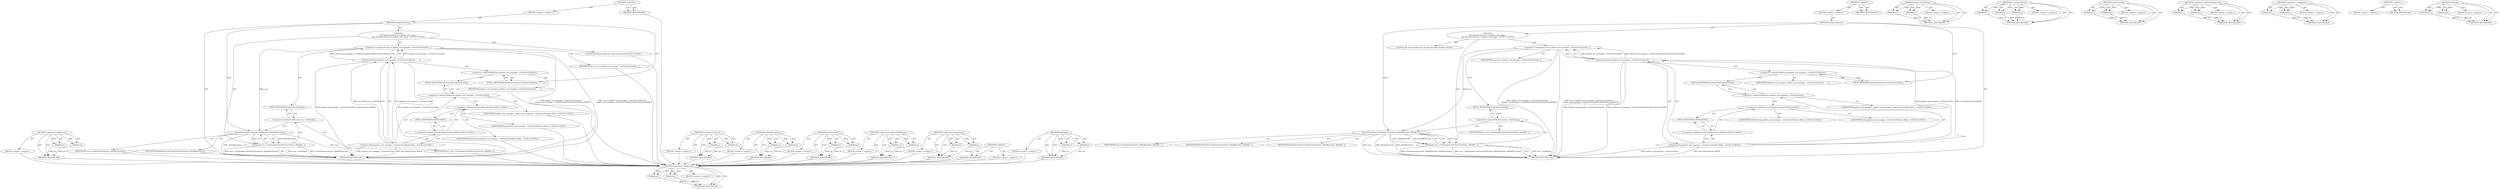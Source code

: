digraph "SetImage" {
vulnerable_72 [label=<(METHOD,&lt;operator&gt;.fieldAccess)>];
vulnerable_73 [label=<(PARAM,p1)>];
vulnerable_74 [label=<(PARAM,p2)>];
vulnerable_75 [label=<(BLOCK,&lt;empty&gt;,&lt;empty&gt;)>];
vulnerable_76 [label=<(METHOD_RETURN,ANY)>];
vulnerable_6 [label=<(METHOD,&lt;global&gt;)<SUB>1</SUB>>];
vulnerable_7 [label=<(BLOCK,&lt;empty&gt;,&lt;empty&gt;)<SUB>1</SUB>>];
vulnerable_8 [label=<(METHOD,UpdateTrayIcon)<SUB>1</SUB>>];
vulnerable_9 [label="<(BLOCK,{
   gfx::VectorIconId icon = palette_tool_mana...,{
   gfx::VectorIconId icon = palette_tool_mana...)<SUB>1</SUB>>"];
vulnerable_10 [label="<(LOCAL,gfx.VectorIconId icon: gfx.VectorIconId)<SUB>2</SUB>>"];
vulnerable_11 [label=<(&lt;operator&gt;.assignment,icon = palette_tool_manager_-&gt;GetActiveTrayIcon...)<SUB>2</SUB>>];
vulnerable_12 [label=<(IDENTIFIER,icon,icon = palette_tool_manager_-&gt;GetActiveTrayIcon...)<SUB>2</SUB>>];
vulnerable_13 [label=<(GetActiveTrayIcon,palette_tool_manager_-&gt;GetActiveTrayIcon(
     ...)<SUB>2</SUB>>];
vulnerable_14 [label=<(&lt;operator&gt;.indirectFieldAccess,palette_tool_manager_-&gt;GetActiveTrayIcon)<SUB>2</SUB>>];
vulnerable_15 [label=<(IDENTIFIER,palette_tool_manager_,palette_tool_manager_-&gt;GetActiveTrayIcon(
     ...)<SUB>2</SUB>>];
vulnerable_16 [label=<(FIELD_IDENTIFIER,GetActiveTrayIcon,GetActiveTrayIcon)<SUB>2</SUB>>];
vulnerable_17 [label="<(GetActiveTool,palette_tool_manager_-&gt;GetActiveTool(ash::Palet...)<SUB>3</SUB>>"];
vulnerable_18 [label=<(&lt;operator&gt;.indirectFieldAccess,palette_tool_manager_-&gt;GetActiveTool)<SUB>3</SUB>>];
vulnerable_19 [label="<(IDENTIFIER,palette_tool_manager_,palette_tool_manager_-&gt;GetActiveTool(ash::Palet...)<SUB>3</SUB>>"];
vulnerable_20 [label=<(FIELD_IDENTIFIER,GetActiveTool,GetActiveTool)<SUB>3</SUB>>];
vulnerable_21 [label="<(&lt;operator&gt;.fieldAccess,ash::PaletteGroup::MODE)<SUB>3</SUB>>"];
vulnerable_22 [label="<(&lt;operator&gt;.fieldAccess,ash::PaletteGroup)<SUB>3</SUB>>"];
vulnerable_23 [label="<(IDENTIFIER,ash,palette_tool_manager_-&gt;GetActiveTool(ash::Palet...)<SUB>3</SUB>>"];
vulnerable_24 [label="<(IDENTIFIER,PaletteGroup,palette_tool_manager_-&gt;GetActiveTool(ash::Palet...)<SUB>3</SUB>>"];
vulnerable_25 [label=<(FIELD_IDENTIFIER,MODE,MODE)<SUB>3</SUB>>];
vulnerable_26 [label=<(SetImage,icon_-&gt;SetImage(CreateVectorIcon(icon, kShelfIc...)<SUB>4</SUB>>];
vulnerable_27 [label=<(&lt;operator&gt;.indirectFieldAccess,icon_-&gt;SetImage)<SUB>4</SUB>>];
vulnerable_28 [label=<(IDENTIFIER,icon_,icon_-&gt;SetImage(CreateVectorIcon(icon, kShelfIc...)<SUB>4</SUB>>];
vulnerable_29 [label=<(FIELD_IDENTIFIER,SetImage,SetImage)<SUB>4</SUB>>];
vulnerable_30 [label=<(CreateVectorIcon,CreateVectorIcon(icon, kShelfIconColor))<SUB>4</SUB>>];
vulnerable_31 [label=<(IDENTIFIER,icon,CreateVectorIcon(icon, kShelfIconColor))<SUB>4</SUB>>];
vulnerable_32 [label=<(IDENTIFIER,kShelfIconColor,CreateVectorIcon(icon, kShelfIconColor))<SUB>4</SUB>>];
vulnerable_33 [label=<(METHOD_RETURN,void)<SUB>1</SUB>>];
vulnerable_35 [label=<(METHOD_RETURN,ANY)<SUB>1</SUB>>];
vulnerable_57 [label=<(METHOD,GetActiveTrayIcon)>];
vulnerable_58 [label=<(PARAM,p1)>];
vulnerable_59 [label=<(PARAM,p2)>];
vulnerable_60 [label=<(BLOCK,&lt;empty&gt;,&lt;empty&gt;)>];
vulnerable_61 [label=<(METHOD_RETURN,ANY)>];
vulnerable_82 [label=<(METHOD,CreateVectorIcon)>];
vulnerable_83 [label=<(PARAM,p1)>];
vulnerable_84 [label=<(PARAM,p2)>];
vulnerable_85 [label=<(BLOCK,&lt;empty&gt;,&lt;empty&gt;)>];
vulnerable_86 [label=<(METHOD_RETURN,ANY)>];
vulnerable_67 [label=<(METHOD,GetActiveTool)>];
vulnerable_68 [label=<(PARAM,p1)>];
vulnerable_69 [label=<(PARAM,p2)>];
vulnerable_70 [label=<(BLOCK,&lt;empty&gt;,&lt;empty&gt;)>];
vulnerable_71 [label=<(METHOD_RETURN,ANY)>];
vulnerable_62 [label=<(METHOD,&lt;operator&gt;.indirectFieldAccess)>];
vulnerable_63 [label=<(PARAM,p1)>];
vulnerable_64 [label=<(PARAM,p2)>];
vulnerable_65 [label=<(BLOCK,&lt;empty&gt;,&lt;empty&gt;)>];
vulnerable_66 [label=<(METHOD_RETURN,ANY)>];
vulnerable_52 [label=<(METHOD,&lt;operator&gt;.assignment)>];
vulnerable_53 [label=<(PARAM,p1)>];
vulnerable_54 [label=<(PARAM,p2)>];
vulnerable_55 [label=<(BLOCK,&lt;empty&gt;,&lt;empty&gt;)>];
vulnerable_56 [label=<(METHOD_RETURN,ANY)>];
vulnerable_46 [label=<(METHOD,&lt;global&gt;)<SUB>1</SUB>>];
vulnerable_47 [label=<(BLOCK,&lt;empty&gt;,&lt;empty&gt;)>];
vulnerable_48 [label=<(METHOD_RETURN,ANY)>];
vulnerable_77 [label=<(METHOD,SetImage)>];
vulnerable_78 [label=<(PARAM,p1)>];
vulnerable_79 [label=<(PARAM,p2)>];
vulnerable_80 [label=<(BLOCK,&lt;empty&gt;,&lt;empty&gt;)>];
vulnerable_81 [label=<(METHOD_RETURN,ANY)>];
fixed_73 [label=<(METHOD,&lt;operator&gt;.fieldAccess)>];
fixed_74 [label=<(PARAM,p1)>];
fixed_75 [label=<(PARAM,p2)>];
fixed_76 [label=<(BLOCK,&lt;empty&gt;,&lt;empty&gt;)>];
fixed_77 [label=<(METHOD_RETURN,ANY)>];
fixed_6 [label=<(METHOD,&lt;global&gt;)<SUB>1</SUB>>];
fixed_7 [label=<(BLOCK,&lt;empty&gt;,&lt;empty&gt;)<SUB>1</SUB>>];
fixed_8 [label=<(METHOD,UpdateTrayIcon)<SUB>1</SUB>>];
fixed_9 [label="<(BLOCK,{
   gfx::VectorIconId icon = palette_tool_mana...,{
   gfx::VectorIconId icon = palette_tool_mana...)<SUB>1</SUB>>"];
fixed_10 [label="<(LOCAL,gfx.VectorIconId icon: gfx.VectorIconId)<SUB>2</SUB>>"];
fixed_11 [label=<(&lt;operator&gt;.assignment,icon = palette_tool_manager_-&gt;GetActiveTrayIcon...)<SUB>2</SUB>>];
fixed_12 [label=<(IDENTIFIER,icon,icon = palette_tool_manager_-&gt;GetActiveTrayIcon...)<SUB>2</SUB>>];
fixed_13 [label=<(GetActiveTrayIcon,palette_tool_manager_-&gt;GetActiveTrayIcon(
     ...)<SUB>2</SUB>>];
fixed_14 [label=<(&lt;operator&gt;.indirectFieldAccess,palette_tool_manager_-&gt;GetActiveTrayIcon)<SUB>2</SUB>>];
fixed_15 [label=<(IDENTIFIER,palette_tool_manager_,palette_tool_manager_-&gt;GetActiveTrayIcon(
     ...)<SUB>2</SUB>>];
fixed_16 [label=<(FIELD_IDENTIFIER,GetActiveTrayIcon,GetActiveTrayIcon)<SUB>2</SUB>>];
fixed_17 [label="<(GetActiveTool,palette_tool_manager_-&gt;GetActiveTool(ash::Palet...)<SUB>3</SUB>>"];
fixed_18 [label=<(&lt;operator&gt;.indirectFieldAccess,palette_tool_manager_-&gt;GetActiveTool)<SUB>3</SUB>>];
fixed_19 [label="<(IDENTIFIER,palette_tool_manager_,palette_tool_manager_-&gt;GetActiveTool(ash::Palet...)<SUB>3</SUB>>"];
fixed_20 [label=<(FIELD_IDENTIFIER,GetActiveTool,GetActiveTool)<SUB>3</SUB>>];
fixed_21 [label="<(&lt;operator&gt;.fieldAccess,ash::PaletteGroup::MODE)<SUB>3</SUB>>"];
fixed_22 [label="<(&lt;operator&gt;.fieldAccess,ash::PaletteGroup)<SUB>3</SUB>>"];
fixed_23 [label="<(IDENTIFIER,ash,palette_tool_manager_-&gt;GetActiveTool(ash::Palet...)<SUB>3</SUB>>"];
fixed_24 [label="<(IDENTIFIER,PaletteGroup,palette_tool_manager_-&gt;GetActiveTool(ash::Palet...)<SUB>3</SUB>>"];
fixed_25 [label=<(FIELD_IDENTIFIER,MODE,MODE)<SUB>3</SUB>>];
fixed_26 [label=<(SetImage,icon_-&gt;SetImage(CreateVectorIcon(icon, kShelfIc...)<SUB>4</SUB>>];
fixed_27 [label=<(&lt;operator&gt;.indirectFieldAccess,icon_-&gt;SetImage)<SUB>4</SUB>>];
fixed_28 [label=<(IDENTIFIER,icon_,icon_-&gt;SetImage(CreateVectorIcon(icon, kShelfIc...)<SUB>4</SUB>>];
fixed_29 [label=<(FIELD_IDENTIFIER,SetImage,SetImage)<SUB>4</SUB>>];
fixed_30 [label=<(CreateVectorIcon,CreateVectorIcon(icon, kShelfIconSize, kShelfIc...)<SUB>4</SUB>>];
fixed_31 [label=<(IDENTIFIER,icon,CreateVectorIcon(icon, kShelfIconSize, kShelfIc...)<SUB>4</SUB>>];
fixed_32 [label=<(IDENTIFIER,kShelfIconSize,CreateVectorIcon(icon, kShelfIconSize, kShelfIc...)<SUB>4</SUB>>];
fixed_33 [label=<(IDENTIFIER,kShelfIconColor,CreateVectorIcon(icon, kShelfIconSize, kShelfIc...)<SUB>4</SUB>>];
fixed_34 [label=<(METHOD_RETURN,void)<SUB>1</SUB>>];
fixed_36 [label=<(METHOD_RETURN,ANY)<SUB>1</SUB>>];
fixed_58 [label=<(METHOD,GetActiveTrayIcon)>];
fixed_59 [label=<(PARAM,p1)>];
fixed_60 [label=<(PARAM,p2)>];
fixed_61 [label=<(BLOCK,&lt;empty&gt;,&lt;empty&gt;)>];
fixed_62 [label=<(METHOD_RETURN,ANY)>];
fixed_83 [label=<(METHOD,CreateVectorIcon)>];
fixed_84 [label=<(PARAM,p1)>];
fixed_85 [label=<(PARAM,p2)>];
fixed_86 [label=<(PARAM,p3)>];
fixed_87 [label=<(BLOCK,&lt;empty&gt;,&lt;empty&gt;)>];
fixed_88 [label=<(METHOD_RETURN,ANY)>];
fixed_68 [label=<(METHOD,GetActiveTool)>];
fixed_69 [label=<(PARAM,p1)>];
fixed_70 [label=<(PARAM,p2)>];
fixed_71 [label=<(BLOCK,&lt;empty&gt;,&lt;empty&gt;)>];
fixed_72 [label=<(METHOD_RETURN,ANY)>];
fixed_63 [label=<(METHOD,&lt;operator&gt;.indirectFieldAccess)>];
fixed_64 [label=<(PARAM,p1)>];
fixed_65 [label=<(PARAM,p2)>];
fixed_66 [label=<(BLOCK,&lt;empty&gt;,&lt;empty&gt;)>];
fixed_67 [label=<(METHOD_RETURN,ANY)>];
fixed_53 [label=<(METHOD,&lt;operator&gt;.assignment)>];
fixed_54 [label=<(PARAM,p1)>];
fixed_55 [label=<(PARAM,p2)>];
fixed_56 [label=<(BLOCK,&lt;empty&gt;,&lt;empty&gt;)>];
fixed_57 [label=<(METHOD_RETURN,ANY)>];
fixed_47 [label=<(METHOD,&lt;global&gt;)<SUB>1</SUB>>];
fixed_48 [label=<(BLOCK,&lt;empty&gt;,&lt;empty&gt;)>];
fixed_49 [label=<(METHOD_RETURN,ANY)>];
fixed_78 [label=<(METHOD,SetImage)>];
fixed_79 [label=<(PARAM,p1)>];
fixed_80 [label=<(PARAM,p2)>];
fixed_81 [label=<(BLOCK,&lt;empty&gt;,&lt;empty&gt;)>];
fixed_82 [label=<(METHOD_RETURN,ANY)>];
vulnerable_72 -> vulnerable_73  [key=0, label="AST: "];
vulnerable_72 -> vulnerable_73  [key=1, label="DDG: "];
vulnerable_72 -> vulnerable_75  [key=0, label="AST: "];
vulnerable_72 -> vulnerable_74  [key=0, label="AST: "];
vulnerable_72 -> vulnerable_74  [key=1, label="DDG: "];
vulnerable_72 -> vulnerable_76  [key=0, label="AST: "];
vulnerable_72 -> vulnerable_76  [key=1, label="CFG: "];
vulnerable_73 -> vulnerable_76  [key=0, label="DDG: p1"];
vulnerable_74 -> vulnerable_76  [key=0, label="DDG: p2"];
vulnerable_75 -> fixed_73  [key=0];
vulnerable_76 -> fixed_73  [key=0];
vulnerable_6 -> vulnerable_7  [key=0, label="AST: "];
vulnerable_6 -> vulnerable_35  [key=0, label="AST: "];
vulnerable_6 -> vulnerable_35  [key=1, label="CFG: "];
vulnerable_7 -> vulnerable_8  [key=0, label="AST: "];
vulnerable_8 -> vulnerable_9  [key=0, label="AST: "];
vulnerable_8 -> vulnerable_33  [key=0, label="AST: "];
vulnerable_8 -> vulnerable_16  [key=0, label="CFG: "];
vulnerable_8 -> vulnerable_30  [key=0, label="DDG: "];
vulnerable_9 -> vulnerable_10  [key=0, label="AST: "];
vulnerable_9 -> vulnerable_11  [key=0, label="AST: "];
vulnerable_9 -> vulnerable_26  [key=0, label="AST: "];
vulnerable_10 -> fixed_73  [key=0];
vulnerable_11 -> vulnerable_12  [key=0, label="AST: "];
vulnerable_11 -> vulnerable_13  [key=0, label="AST: "];
vulnerable_11 -> vulnerable_29  [key=0, label="CFG: "];
vulnerable_11 -> vulnerable_33  [key=0, label="DDG: palette_tool_manager_-&gt;GetActiveTrayIcon(
       palette_tool_manager_-&gt;GetActiveTool(ash::PaletteGroup::MODE))"];
vulnerable_11 -> vulnerable_33  [key=1, label="DDG: icon = palette_tool_manager_-&gt;GetActiveTrayIcon(
       palette_tool_manager_-&gt;GetActiveTool(ash::PaletteGroup::MODE))"];
vulnerable_11 -> vulnerable_30  [key=0, label="DDG: icon"];
vulnerable_12 -> fixed_73  [key=0];
vulnerable_13 -> vulnerable_14  [key=0, label="AST: "];
vulnerable_13 -> vulnerable_17  [key=0, label="AST: "];
vulnerable_13 -> vulnerable_11  [key=0, label="CFG: "];
vulnerable_13 -> vulnerable_11  [key=1, label="DDG: palette_tool_manager_-&gt;GetActiveTrayIcon"];
vulnerable_13 -> vulnerable_11  [key=2, label="DDG: palette_tool_manager_-&gt;GetActiveTool(ash::PaletteGroup::MODE)"];
vulnerable_13 -> vulnerable_33  [key=0, label="DDG: palette_tool_manager_-&gt;GetActiveTrayIcon"];
vulnerable_13 -> vulnerable_33  [key=1, label="DDG: palette_tool_manager_-&gt;GetActiveTool(ash::PaletteGroup::MODE)"];
vulnerable_14 -> vulnerable_15  [key=0, label="AST: "];
vulnerable_14 -> vulnerable_16  [key=0, label="AST: "];
vulnerable_14 -> vulnerable_20  [key=0, label="CFG: "];
vulnerable_15 -> fixed_73  [key=0];
vulnerable_16 -> vulnerable_14  [key=0, label="CFG: "];
vulnerable_17 -> vulnerable_18  [key=0, label="AST: "];
vulnerable_17 -> vulnerable_21  [key=0, label="AST: "];
vulnerable_17 -> vulnerable_13  [key=0, label="CFG: "];
vulnerable_17 -> vulnerable_13  [key=1, label="DDG: palette_tool_manager_-&gt;GetActiveTool"];
vulnerable_17 -> vulnerable_13  [key=2, label="DDG: ash::PaletteGroup::MODE"];
vulnerable_17 -> vulnerable_33  [key=0, label="DDG: palette_tool_manager_-&gt;GetActiveTool"];
vulnerable_17 -> vulnerable_33  [key=1, label="DDG: ash::PaletteGroup::MODE"];
vulnerable_18 -> vulnerable_19  [key=0, label="AST: "];
vulnerable_18 -> vulnerable_20  [key=0, label="AST: "];
vulnerable_18 -> vulnerable_22  [key=0, label="CFG: "];
vulnerable_19 -> fixed_73  [key=0];
vulnerable_20 -> vulnerable_18  [key=0, label="CFG: "];
vulnerable_21 -> vulnerable_22  [key=0, label="AST: "];
vulnerable_21 -> vulnerable_25  [key=0, label="AST: "];
vulnerable_21 -> vulnerable_17  [key=0, label="CFG: "];
vulnerable_22 -> vulnerable_23  [key=0, label="AST: "];
vulnerable_22 -> vulnerable_24  [key=0, label="AST: "];
vulnerable_22 -> vulnerable_25  [key=0, label="CFG: "];
vulnerable_23 -> fixed_73  [key=0];
vulnerable_24 -> fixed_73  [key=0];
vulnerable_25 -> vulnerable_21  [key=0, label="CFG: "];
vulnerable_26 -> vulnerable_27  [key=0, label="AST: "];
vulnerable_26 -> vulnerable_30  [key=0, label="AST: "];
vulnerable_26 -> vulnerable_33  [key=0, label="CFG: "];
vulnerable_26 -> vulnerable_33  [key=1, label="DDG: icon_-&gt;SetImage"];
vulnerable_26 -> vulnerable_33  [key=2, label="DDG: CreateVectorIcon(icon, kShelfIconColor)"];
vulnerable_26 -> vulnerable_33  [key=3, label="DDG: icon_-&gt;SetImage(CreateVectorIcon(icon, kShelfIconColor))"];
vulnerable_27 -> vulnerable_28  [key=0, label="AST: "];
vulnerable_27 -> vulnerable_29  [key=0, label="AST: "];
vulnerable_27 -> vulnerable_30  [key=0, label="CFG: "];
vulnerable_28 -> fixed_73  [key=0];
vulnerable_29 -> vulnerable_27  [key=0, label="CFG: "];
vulnerable_30 -> vulnerable_31  [key=0, label="AST: "];
vulnerable_30 -> vulnerable_32  [key=0, label="AST: "];
vulnerable_30 -> vulnerable_26  [key=0, label="CFG: "];
vulnerable_30 -> vulnerable_26  [key=1, label="DDG: icon"];
vulnerable_30 -> vulnerable_26  [key=2, label="DDG: kShelfIconColor"];
vulnerable_30 -> vulnerable_33  [key=0, label="DDG: icon"];
vulnerable_30 -> vulnerable_33  [key=1, label="DDG: kShelfIconColor"];
vulnerable_31 -> fixed_73  [key=0];
vulnerable_32 -> fixed_73  [key=0];
vulnerable_33 -> fixed_73  [key=0];
vulnerable_35 -> fixed_73  [key=0];
vulnerable_57 -> vulnerable_58  [key=0, label="AST: "];
vulnerable_57 -> vulnerable_58  [key=1, label="DDG: "];
vulnerable_57 -> vulnerable_60  [key=0, label="AST: "];
vulnerable_57 -> vulnerable_59  [key=0, label="AST: "];
vulnerable_57 -> vulnerable_59  [key=1, label="DDG: "];
vulnerable_57 -> vulnerable_61  [key=0, label="AST: "];
vulnerable_57 -> vulnerable_61  [key=1, label="CFG: "];
vulnerable_58 -> vulnerable_61  [key=0, label="DDG: p1"];
vulnerable_59 -> vulnerable_61  [key=0, label="DDG: p2"];
vulnerable_60 -> fixed_73  [key=0];
vulnerable_61 -> fixed_73  [key=0];
vulnerable_82 -> vulnerable_83  [key=0, label="AST: "];
vulnerable_82 -> vulnerable_83  [key=1, label="DDG: "];
vulnerable_82 -> vulnerable_85  [key=0, label="AST: "];
vulnerable_82 -> vulnerable_84  [key=0, label="AST: "];
vulnerable_82 -> vulnerable_84  [key=1, label="DDG: "];
vulnerable_82 -> vulnerable_86  [key=0, label="AST: "];
vulnerable_82 -> vulnerable_86  [key=1, label="CFG: "];
vulnerable_83 -> vulnerable_86  [key=0, label="DDG: p1"];
vulnerable_84 -> vulnerable_86  [key=0, label="DDG: p2"];
vulnerable_85 -> fixed_73  [key=0];
vulnerable_86 -> fixed_73  [key=0];
vulnerable_67 -> vulnerable_68  [key=0, label="AST: "];
vulnerable_67 -> vulnerable_68  [key=1, label="DDG: "];
vulnerable_67 -> vulnerable_70  [key=0, label="AST: "];
vulnerable_67 -> vulnerable_69  [key=0, label="AST: "];
vulnerable_67 -> vulnerable_69  [key=1, label="DDG: "];
vulnerable_67 -> vulnerable_71  [key=0, label="AST: "];
vulnerable_67 -> vulnerable_71  [key=1, label="CFG: "];
vulnerable_68 -> vulnerable_71  [key=0, label="DDG: p1"];
vulnerable_69 -> vulnerable_71  [key=0, label="DDG: p2"];
vulnerable_70 -> fixed_73  [key=0];
vulnerable_71 -> fixed_73  [key=0];
vulnerable_62 -> vulnerable_63  [key=0, label="AST: "];
vulnerable_62 -> vulnerable_63  [key=1, label="DDG: "];
vulnerable_62 -> vulnerable_65  [key=0, label="AST: "];
vulnerable_62 -> vulnerable_64  [key=0, label="AST: "];
vulnerable_62 -> vulnerable_64  [key=1, label="DDG: "];
vulnerable_62 -> vulnerable_66  [key=0, label="AST: "];
vulnerable_62 -> vulnerable_66  [key=1, label="CFG: "];
vulnerable_63 -> vulnerable_66  [key=0, label="DDG: p1"];
vulnerable_64 -> vulnerable_66  [key=0, label="DDG: p2"];
vulnerable_65 -> fixed_73  [key=0];
vulnerable_66 -> fixed_73  [key=0];
vulnerable_52 -> vulnerable_53  [key=0, label="AST: "];
vulnerable_52 -> vulnerable_53  [key=1, label="DDG: "];
vulnerable_52 -> vulnerable_55  [key=0, label="AST: "];
vulnerable_52 -> vulnerable_54  [key=0, label="AST: "];
vulnerable_52 -> vulnerable_54  [key=1, label="DDG: "];
vulnerable_52 -> vulnerable_56  [key=0, label="AST: "];
vulnerable_52 -> vulnerable_56  [key=1, label="CFG: "];
vulnerable_53 -> vulnerable_56  [key=0, label="DDG: p1"];
vulnerable_54 -> vulnerable_56  [key=0, label="DDG: p2"];
vulnerable_55 -> fixed_73  [key=0];
vulnerable_56 -> fixed_73  [key=0];
vulnerable_46 -> vulnerable_47  [key=0, label="AST: "];
vulnerable_46 -> vulnerable_48  [key=0, label="AST: "];
vulnerable_46 -> vulnerable_48  [key=1, label="CFG: "];
vulnerable_47 -> fixed_73  [key=0];
vulnerable_48 -> fixed_73  [key=0];
vulnerable_77 -> vulnerable_78  [key=0, label="AST: "];
vulnerable_77 -> vulnerable_78  [key=1, label="DDG: "];
vulnerable_77 -> vulnerable_80  [key=0, label="AST: "];
vulnerable_77 -> vulnerable_79  [key=0, label="AST: "];
vulnerable_77 -> vulnerable_79  [key=1, label="DDG: "];
vulnerable_77 -> vulnerable_81  [key=0, label="AST: "];
vulnerable_77 -> vulnerable_81  [key=1, label="CFG: "];
vulnerable_78 -> vulnerable_81  [key=0, label="DDG: p1"];
vulnerable_79 -> vulnerable_81  [key=0, label="DDG: p2"];
vulnerable_80 -> fixed_73  [key=0];
vulnerable_81 -> fixed_73  [key=0];
fixed_73 -> fixed_74  [key=0, label="AST: "];
fixed_73 -> fixed_74  [key=1, label="DDG: "];
fixed_73 -> fixed_76  [key=0, label="AST: "];
fixed_73 -> fixed_75  [key=0, label="AST: "];
fixed_73 -> fixed_75  [key=1, label="DDG: "];
fixed_73 -> fixed_77  [key=0, label="AST: "];
fixed_73 -> fixed_77  [key=1, label="CFG: "];
fixed_74 -> fixed_77  [key=0, label="DDG: p1"];
fixed_75 -> fixed_77  [key=0, label="DDG: p2"];
fixed_6 -> fixed_7  [key=0, label="AST: "];
fixed_6 -> fixed_36  [key=0, label="AST: "];
fixed_6 -> fixed_36  [key=1, label="CFG: "];
fixed_7 -> fixed_8  [key=0, label="AST: "];
fixed_8 -> fixed_9  [key=0, label="AST: "];
fixed_8 -> fixed_34  [key=0, label="AST: "];
fixed_8 -> fixed_16  [key=0, label="CFG: "];
fixed_8 -> fixed_30  [key=0, label="DDG: "];
fixed_9 -> fixed_10  [key=0, label="AST: "];
fixed_9 -> fixed_11  [key=0, label="AST: "];
fixed_9 -> fixed_26  [key=0, label="AST: "];
fixed_11 -> fixed_12  [key=0, label="AST: "];
fixed_11 -> fixed_13  [key=0, label="AST: "];
fixed_11 -> fixed_29  [key=0, label="CFG: "];
fixed_11 -> fixed_34  [key=0, label="DDG: palette_tool_manager_-&gt;GetActiveTrayIcon(
       palette_tool_manager_-&gt;GetActiveTool(ash::PaletteGroup::MODE))"];
fixed_11 -> fixed_34  [key=1, label="DDG: icon = palette_tool_manager_-&gt;GetActiveTrayIcon(
       palette_tool_manager_-&gt;GetActiveTool(ash::PaletteGroup::MODE))"];
fixed_11 -> fixed_30  [key=0, label="DDG: icon"];
fixed_13 -> fixed_14  [key=0, label="AST: "];
fixed_13 -> fixed_17  [key=0, label="AST: "];
fixed_13 -> fixed_11  [key=0, label="CFG: "];
fixed_13 -> fixed_11  [key=1, label="DDG: palette_tool_manager_-&gt;GetActiveTrayIcon"];
fixed_13 -> fixed_11  [key=2, label="DDG: palette_tool_manager_-&gt;GetActiveTool(ash::PaletteGroup::MODE)"];
fixed_13 -> fixed_34  [key=0, label="DDG: palette_tool_manager_-&gt;GetActiveTrayIcon"];
fixed_13 -> fixed_34  [key=1, label="DDG: palette_tool_manager_-&gt;GetActiveTool(ash::PaletteGroup::MODE)"];
fixed_14 -> fixed_15  [key=0, label="AST: "];
fixed_14 -> fixed_16  [key=0, label="AST: "];
fixed_14 -> fixed_20  [key=0, label="CFG: "];
fixed_16 -> fixed_14  [key=0, label="CFG: "];
fixed_17 -> fixed_18  [key=0, label="AST: "];
fixed_17 -> fixed_21  [key=0, label="AST: "];
fixed_17 -> fixed_13  [key=0, label="CFG: "];
fixed_17 -> fixed_13  [key=1, label="DDG: palette_tool_manager_-&gt;GetActiveTool"];
fixed_17 -> fixed_13  [key=2, label="DDG: ash::PaletteGroup::MODE"];
fixed_17 -> fixed_34  [key=0, label="DDG: palette_tool_manager_-&gt;GetActiveTool"];
fixed_17 -> fixed_34  [key=1, label="DDG: ash::PaletteGroup::MODE"];
fixed_18 -> fixed_19  [key=0, label="AST: "];
fixed_18 -> fixed_20  [key=0, label="AST: "];
fixed_18 -> fixed_22  [key=0, label="CFG: "];
fixed_20 -> fixed_18  [key=0, label="CFG: "];
fixed_21 -> fixed_22  [key=0, label="AST: "];
fixed_21 -> fixed_25  [key=0, label="AST: "];
fixed_21 -> fixed_17  [key=0, label="CFG: "];
fixed_22 -> fixed_23  [key=0, label="AST: "];
fixed_22 -> fixed_24  [key=0, label="AST: "];
fixed_22 -> fixed_25  [key=0, label="CFG: "];
fixed_25 -> fixed_21  [key=0, label="CFG: "];
fixed_26 -> fixed_27  [key=0, label="AST: "];
fixed_26 -> fixed_30  [key=0, label="AST: "];
fixed_26 -> fixed_34  [key=0, label="CFG: "];
fixed_26 -> fixed_34  [key=1, label="DDG: icon_-&gt;SetImage"];
fixed_26 -> fixed_34  [key=2, label="DDG: CreateVectorIcon(icon, kShelfIconSize, kShelfIconColor)"];
fixed_26 -> fixed_34  [key=3, label="DDG: icon_-&gt;SetImage(CreateVectorIcon(icon, kShelfIconSize, kShelfIconColor))"];
fixed_27 -> fixed_28  [key=0, label="AST: "];
fixed_27 -> fixed_29  [key=0, label="AST: "];
fixed_27 -> fixed_30  [key=0, label="CFG: "];
fixed_29 -> fixed_27  [key=0, label="CFG: "];
fixed_30 -> fixed_31  [key=0, label="AST: "];
fixed_30 -> fixed_32  [key=0, label="AST: "];
fixed_30 -> fixed_33  [key=0, label="AST: "];
fixed_30 -> fixed_26  [key=0, label="CFG: "];
fixed_30 -> fixed_26  [key=1, label="DDG: icon"];
fixed_30 -> fixed_26  [key=2, label="DDG: kShelfIconSize"];
fixed_30 -> fixed_26  [key=3, label="DDG: kShelfIconColor"];
fixed_30 -> fixed_34  [key=0, label="DDG: icon"];
fixed_30 -> fixed_34  [key=1, label="DDG: kShelfIconColor"];
fixed_30 -> fixed_34  [key=2, label="DDG: kShelfIconSize"];
fixed_58 -> fixed_59  [key=0, label="AST: "];
fixed_58 -> fixed_59  [key=1, label="DDG: "];
fixed_58 -> fixed_61  [key=0, label="AST: "];
fixed_58 -> fixed_60  [key=0, label="AST: "];
fixed_58 -> fixed_60  [key=1, label="DDG: "];
fixed_58 -> fixed_62  [key=0, label="AST: "];
fixed_58 -> fixed_62  [key=1, label="CFG: "];
fixed_59 -> fixed_62  [key=0, label="DDG: p1"];
fixed_60 -> fixed_62  [key=0, label="DDG: p2"];
fixed_83 -> fixed_84  [key=0, label="AST: "];
fixed_83 -> fixed_84  [key=1, label="DDG: "];
fixed_83 -> fixed_87  [key=0, label="AST: "];
fixed_83 -> fixed_85  [key=0, label="AST: "];
fixed_83 -> fixed_85  [key=1, label="DDG: "];
fixed_83 -> fixed_88  [key=0, label="AST: "];
fixed_83 -> fixed_88  [key=1, label="CFG: "];
fixed_83 -> fixed_86  [key=0, label="AST: "];
fixed_83 -> fixed_86  [key=1, label="DDG: "];
fixed_84 -> fixed_88  [key=0, label="DDG: p1"];
fixed_85 -> fixed_88  [key=0, label="DDG: p2"];
fixed_86 -> fixed_88  [key=0, label="DDG: p3"];
fixed_68 -> fixed_69  [key=0, label="AST: "];
fixed_68 -> fixed_69  [key=1, label="DDG: "];
fixed_68 -> fixed_71  [key=0, label="AST: "];
fixed_68 -> fixed_70  [key=0, label="AST: "];
fixed_68 -> fixed_70  [key=1, label="DDG: "];
fixed_68 -> fixed_72  [key=0, label="AST: "];
fixed_68 -> fixed_72  [key=1, label="CFG: "];
fixed_69 -> fixed_72  [key=0, label="DDG: p1"];
fixed_70 -> fixed_72  [key=0, label="DDG: p2"];
fixed_63 -> fixed_64  [key=0, label="AST: "];
fixed_63 -> fixed_64  [key=1, label="DDG: "];
fixed_63 -> fixed_66  [key=0, label="AST: "];
fixed_63 -> fixed_65  [key=0, label="AST: "];
fixed_63 -> fixed_65  [key=1, label="DDG: "];
fixed_63 -> fixed_67  [key=0, label="AST: "];
fixed_63 -> fixed_67  [key=1, label="CFG: "];
fixed_64 -> fixed_67  [key=0, label="DDG: p1"];
fixed_65 -> fixed_67  [key=0, label="DDG: p2"];
fixed_53 -> fixed_54  [key=0, label="AST: "];
fixed_53 -> fixed_54  [key=1, label="DDG: "];
fixed_53 -> fixed_56  [key=0, label="AST: "];
fixed_53 -> fixed_55  [key=0, label="AST: "];
fixed_53 -> fixed_55  [key=1, label="DDG: "];
fixed_53 -> fixed_57  [key=0, label="AST: "];
fixed_53 -> fixed_57  [key=1, label="CFG: "];
fixed_54 -> fixed_57  [key=0, label="DDG: p1"];
fixed_55 -> fixed_57  [key=0, label="DDG: p2"];
fixed_47 -> fixed_48  [key=0, label="AST: "];
fixed_47 -> fixed_49  [key=0, label="AST: "];
fixed_47 -> fixed_49  [key=1, label="CFG: "];
fixed_78 -> fixed_79  [key=0, label="AST: "];
fixed_78 -> fixed_79  [key=1, label="DDG: "];
fixed_78 -> fixed_81  [key=0, label="AST: "];
fixed_78 -> fixed_80  [key=0, label="AST: "];
fixed_78 -> fixed_80  [key=1, label="DDG: "];
fixed_78 -> fixed_82  [key=0, label="AST: "];
fixed_78 -> fixed_82  [key=1, label="CFG: "];
fixed_79 -> fixed_82  [key=0, label="DDG: p1"];
fixed_80 -> fixed_82  [key=0, label="DDG: p2"];
}
